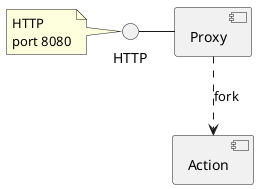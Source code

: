 @startuml start

HTTP - [Proxy]
[Proxy] ..> [Action] : fork

note left of HTTP
 HTTP
 port 8080
end note

@enduml